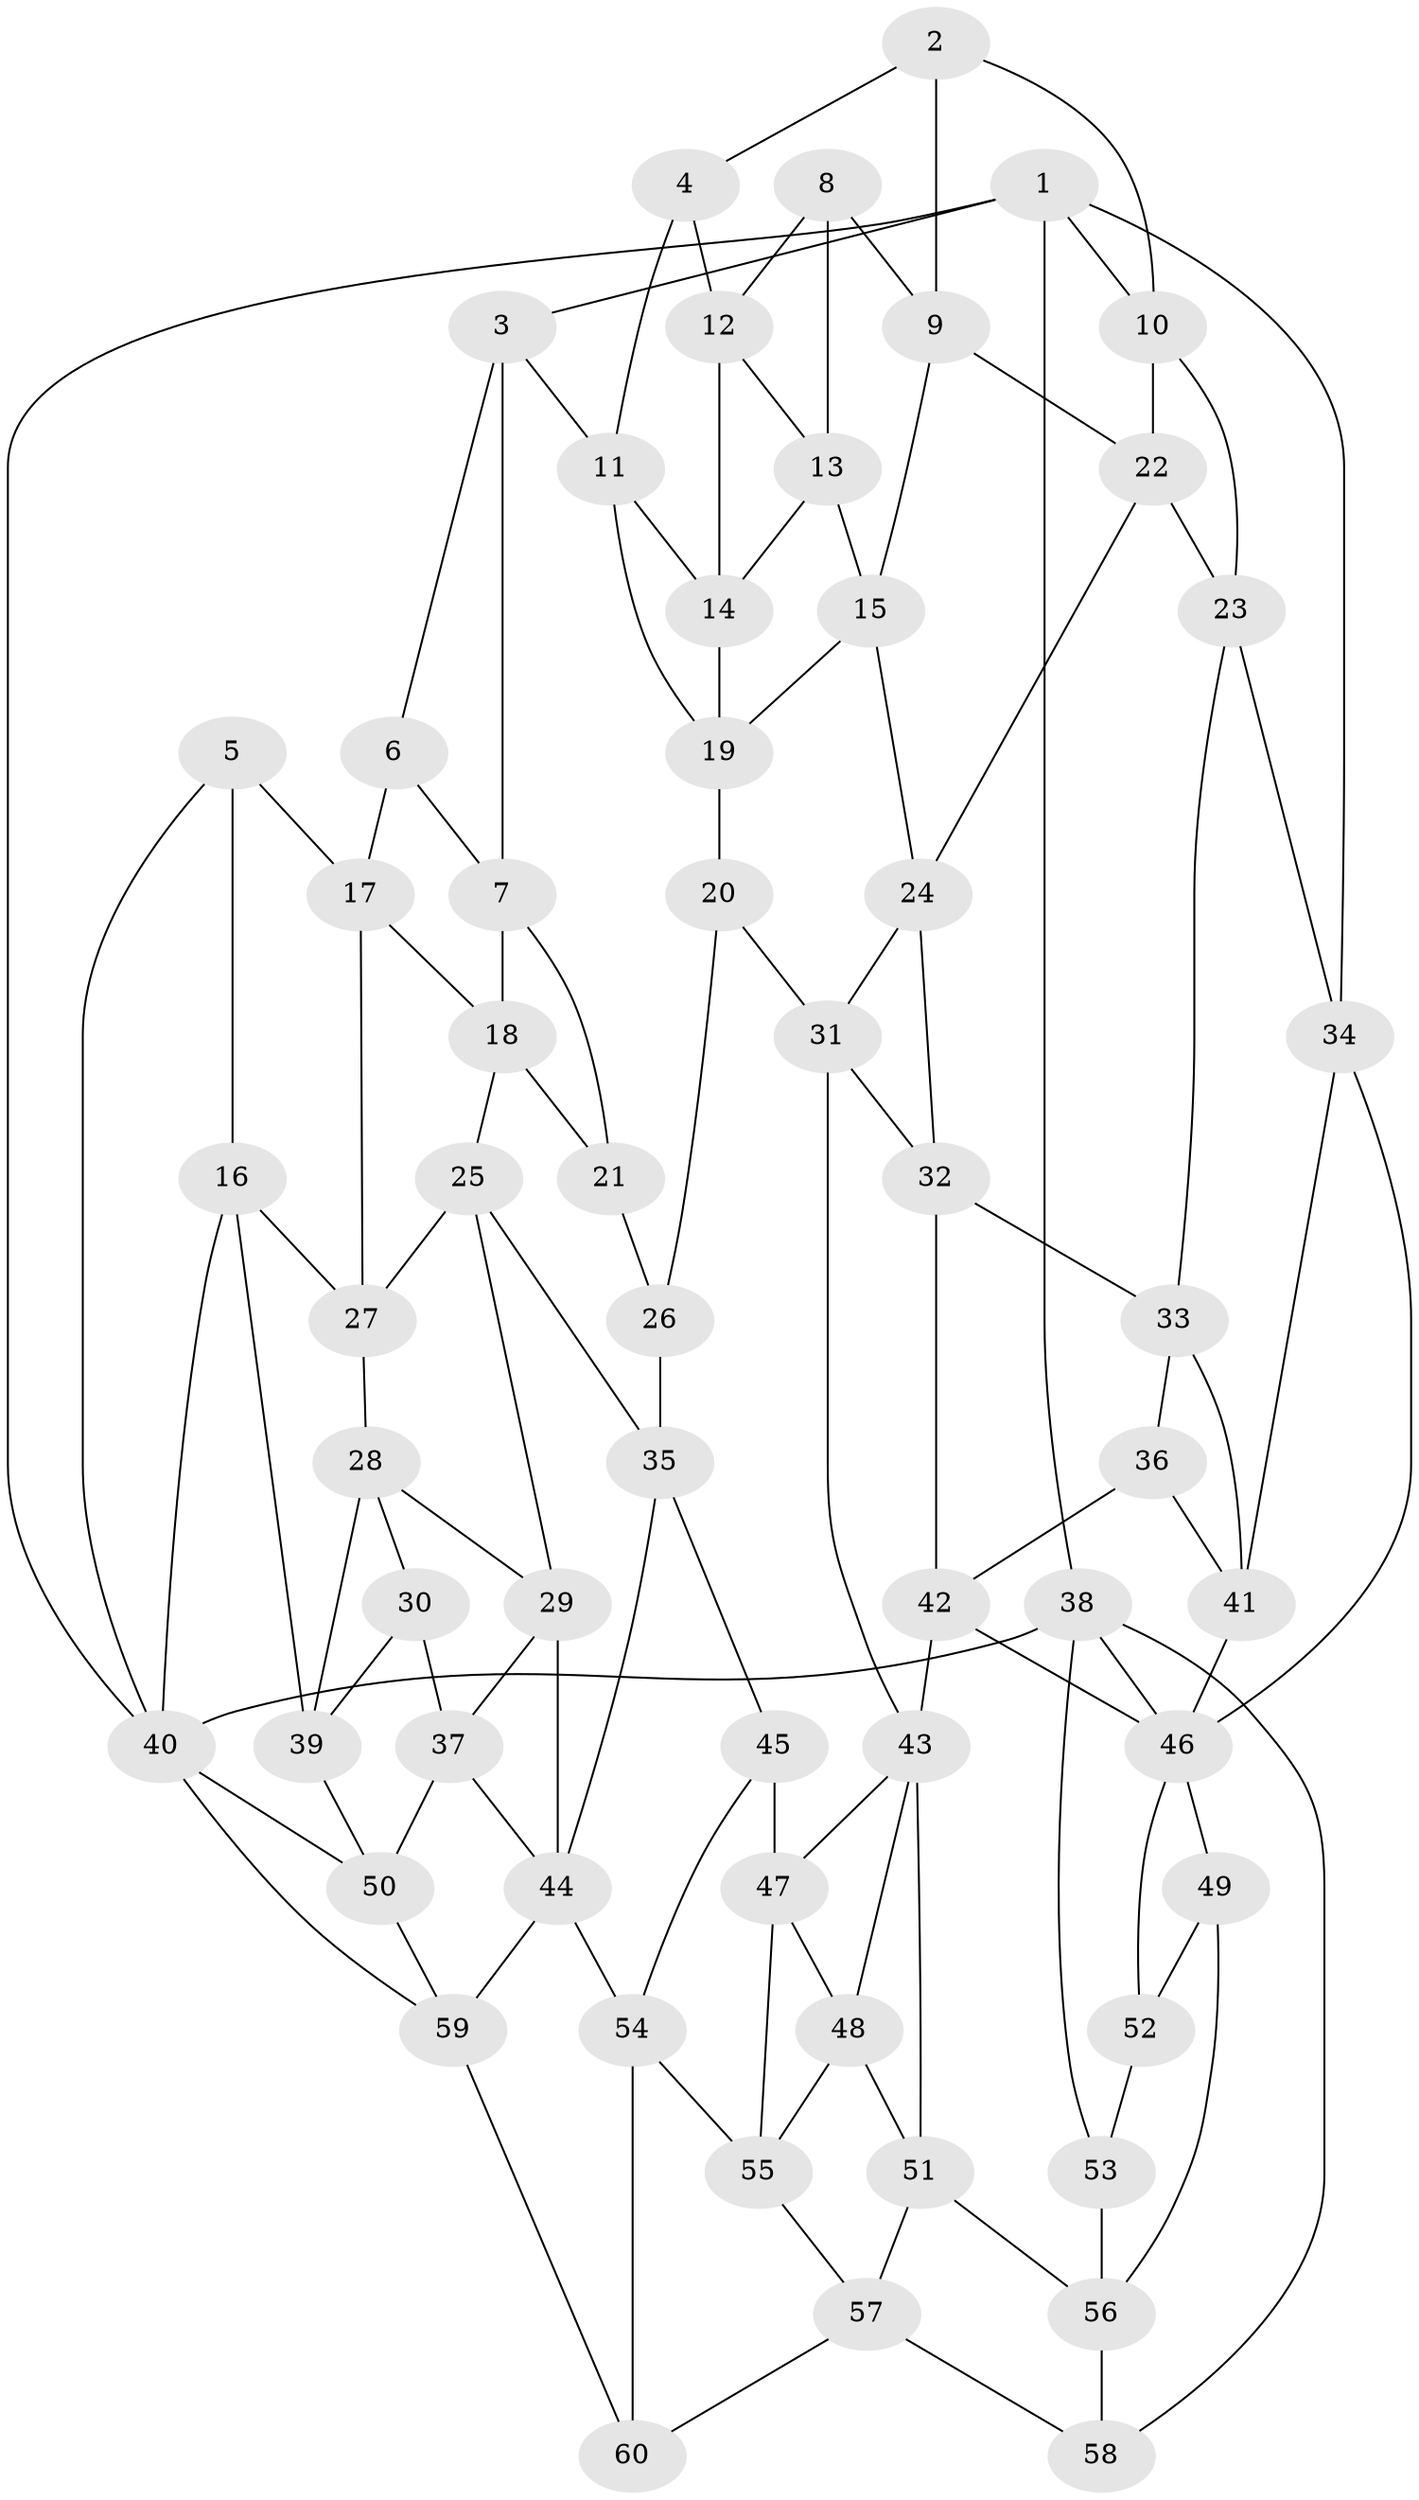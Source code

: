 // original degree distribution, {4: 0.225, 5: 0.525, 3: 0.025, 6: 0.225}
// Generated by graph-tools (version 1.1) at 2025/27/03/09/25 03:27:14]
// undirected, 60 vertices, 116 edges
graph export_dot {
graph [start="1"]
  node [color=gray90,style=filled];
  1;
  2;
  3;
  4;
  5;
  6;
  7;
  8;
  9;
  10;
  11;
  12;
  13;
  14;
  15;
  16;
  17;
  18;
  19;
  20;
  21;
  22;
  23;
  24;
  25;
  26;
  27;
  28;
  29;
  30;
  31;
  32;
  33;
  34;
  35;
  36;
  37;
  38;
  39;
  40;
  41;
  42;
  43;
  44;
  45;
  46;
  47;
  48;
  49;
  50;
  51;
  52;
  53;
  54;
  55;
  56;
  57;
  58;
  59;
  60;
  1 -- 3 [weight=1.0];
  1 -- 10 [weight=1.0];
  1 -- 34 [weight=1.0];
  1 -- 38 [weight=1.0];
  1 -- 40 [weight=1.0];
  2 -- 4 [weight=1.0];
  2 -- 9 [weight=1.0];
  2 -- 10 [weight=1.0];
  3 -- 6 [weight=1.0];
  3 -- 7 [weight=1.0];
  3 -- 11 [weight=1.0];
  4 -- 11 [weight=1.0];
  4 -- 12 [weight=1.0];
  5 -- 16 [weight=1.0];
  5 -- 17 [weight=1.0];
  5 -- 40 [weight=1.0];
  6 -- 7 [weight=1.0];
  6 -- 17 [weight=1.0];
  7 -- 18 [weight=1.0];
  7 -- 21 [weight=1.0];
  8 -- 9 [weight=1.0];
  8 -- 12 [weight=1.0];
  8 -- 13 [weight=1.0];
  9 -- 15 [weight=1.0];
  9 -- 22 [weight=1.0];
  10 -- 22 [weight=1.0];
  10 -- 23 [weight=1.0];
  11 -- 14 [weight=1.0];
  11 -- 19 [weight=1.0];
  12 -- 13 [weight=1.0];
  12 -- 14 [weight=1.0];
  13 -- 14 [weight=1.0];
  13 -- 15 [weight=1.0];
  14 -- 19 [weight=1.0];
  15 -- 19 [weight=1.0];
  15 -- 24 [weight=1.0];
  16 -- 27 [weight=1.0];
  16 -- 39 [weight=1.0];
  16 -- 40 [weight=1.0];
  17 -- 18 [weight=1.0];
  17 -- 27 [weight=1.0];
  18 -- 21 [weight=1.0];
  18 -- 25 [weight=1.0];
  19 -- 20 [weight=1.0];
  20 -- 26 [weight=1.0];
  20 -- 31 [weight=1.0];
  21 -- 26 [weight=2.0];
  22 -- 23 [weight=1.0];
  22 -- 24 [weight=1.0];
  23 -- 33 [weight=1.0];
  23 -- 34 [weight=1.0];
  24 -- 31 [weight=1.0];
  24 -- 32 [weight=1.0];
  25 -- 27 [weight=1.0];
  25 -- 29 [weight=1.0];
  25 -- 35 [weight=1.0];
  26 -- 35 [weight=1.0];
  27 -- 28 [weight=1.0];
  28 -- 29 [weight=1.0];
  28 -- 30 [weight=1.0];
  28 -- 39 [weight=1.0];
  29 -- 37 [weight=1.0];
  29 -- 44 [weight=1.0];
  30 -- 37 [weight=1.0];
  30 -- 39 [weight=1.0];
  31 -- 32 [weight=1.0];
  31 -- 43 [weight=1.0];
  32 -- 33 [weight=1.0];
  32 -- 42 [weight=1.0];
  33 -- 36 [weight=1.0];
  33 -- 41 [weight=1.0];
  34 -- 41 [weight=1.0];
  34 -- 46 [weight=1.0];
  35 -- 44 [weight=1.0];
  35 -- 45 [weight=1.0];
  36 -- 41 [weight=1.0];
  36 -- 42 [weight=1.0];
  37 -- 44 [weight=1.0];
  37 -- 50 [weight=1.0];
  38 -- 40 [weight=1.0];
  38 -- 46 [weight=1.0];
  38 -- 53 [weight=1.0];
  38 -- 58 [weight=1.0];
  39 -- 50 [weight=1.0];
  40 -- 50 [weight=1.0];
  40 -- 59 [weight=1.0];
  41 -- 46 [weight=1.0];
  42 -- 43 [weight=1.0];
  42 -- 46 [weight=1.0];
  43 -- 47 [weight=1.0];
  43 -- 48 [weight=1.0];
  43 -- 51 [weight=1.0];
  44 -- 54 [weight=1.0];
  44 -- 59 [weight=1.0];
  45 -- 47 [weight=3.0];
  45 -- 54 [weight=1.0];
  46 -- 49 [weight=1.0];
  46 -- 52 [weight=1.0];
  47 -- 48 [weight=1.0];
  47 -- 55 [weight=1.0];
  48 -- 51 [weight=1.0];
  48 -- 55 [weight=1.0];
  49 -- 52 [weight=2.0];
  49 -- 56 [weight=1.0];
  50 -- 59 [weight=1.0];
  51 -- 56 [weight=1.0];
  51 -- 57 [weight=1.0];
  52 -- 53 [weight=1.0];
  53 -- 56 [weight=1.0];
  54 -- 55 [weight=1.0];
  54 -- 60 [weight=1.0];
  55 -- 57 [weight=1.0];
  56 -- 58 [weight=1.0];
  57 -- 58 [weight=1.0];
  57 -- 60 [weight=1.0];
  59 -- 60 [weight=1.0];
}
